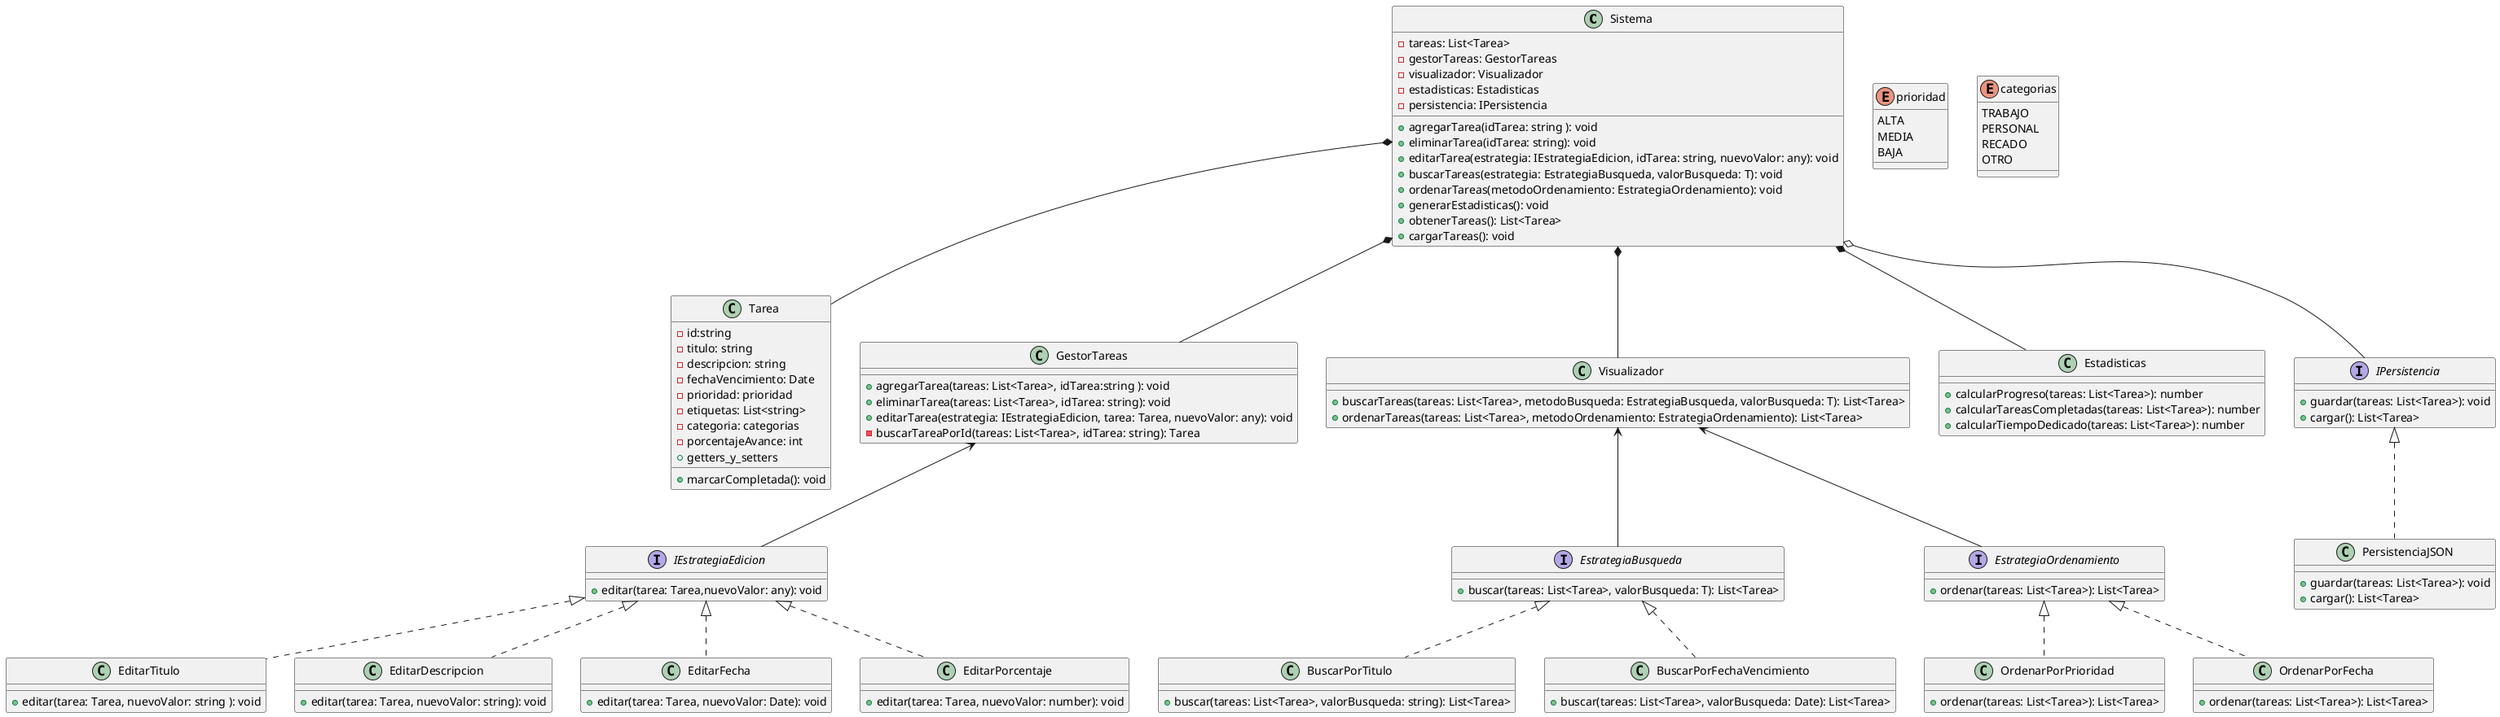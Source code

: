 @startuml TODO_app
' Definición de clases
class Sistema {
  - tareas: List<Tarea>
  - gestorTareas: GestorTareas
  - visualizador: Visualizador
  - estadisticas: Estadisticas
  - persistencia: IPersistencia
  + agregarTarea(idTarea: string ): void
  + eliminarTarea(idTarea: string): void
  + editarTarea(estrategia: IEstrategiaEdicion, idTarea: string, nuevoValor: any): void
  + buscarTareas(estrategia: EstrategiaBusqueda, valorBusqueda: T): void
  + ordenarTareas(metodoOrdenamiento: EstrategiaOrdenamiento): void
  + generarEstadisticas(): void
  + obtenerTareas(): List<Tarea>
  + cargarTareas(): void
}


class Tarea {
  -id:string
  - titulo: string
  - descripcion: string
  - fechaVencimiento: Date
  - prioridad: prioridad
  - etiquetas: List<string>
  - categoria: categorias
  - porcentajeAvance: int
  + getters_y_setters
  + marcarCompletada(): void
}

class GestorTareas {
  + agregarTarea(tareas: List<Tarea>, idTarea:string ): void
  + eliminarTarea(tareas: List<Tarea>, idTarea: string): void
  + editarTarea(estrategia: IEstrategiaEdicion, tarea: Tarea, nuevoValor: any): void
  - buscarTareaPorId(tareas: List<Tarea>, idTarea: string): Tarea
}

interface IEstrategiaEdicion {
  + editar(tarea: Tarea,nuevoValor: any): void
}

class EditarTitulo implements IEstrategiaEdicion {
  + editar(tarea: Tarea, nuevoValor: string ): void
}

class EditarDescripcion implements IEstrategiaEdicion {
  + editar(tarea: Tarea, nuevoValor: string): void
}

class EditarFecha implements IEstrategiaEdicion {
  + editar(tarea: Tarea, nuevoValor: Date): void
}

class EditarPorcentaje implements IEstrategiaEdicion {
  + editar(tarea: Tarea, nuevoValor: number): void
}

class Visualizador {
  + buscarTareas(tareas: List<Tarea>, metodoBusqueda: EstrategiaBusqueda, valorBusqueda: T): List<Tarea>
  + ordenarTareas(tareas: List<Tarea>, metodoOrdenamiento: EstrategiaOrdenamiento): List<Tarea>
}


interface EstrategiaBusqueda {
  + buscar(tareas: List<Tarea>, valorBusqueda: T): List<Tarea>
}

class BuscarPorTitulo implements EstrategiaBusqueda {
  + buscar(tareas: List<Tarea>, valorBusqueda: string): List<Tarea>
}

class BuscarPorFechaVencimiento implements EstrategiaBusqueda {
  + buscar(tareas: List<Tarea>, valorBusqueda: Date): List<Tarea>
}

interface EstrategiaOrdenamiento {
  + ordenar(tareas: List<Tarea>): List<Tarea>
}

class OrdenarPorPrioridad implements EstrategiaOrdenamiento {
  + ordenar(tareas: List<Tarea>): List<Tarea>
}

class OrdenarPorFecha implements EstrategiaOrdenamiento {
  + ordenar(tareas: List<Tarea>): List<Tarea>
}

class Estadisticas {
  + calcularProgreso(tareas: List<Tarea>): number
  + calcularTareasCompletadas(tareas: List<Tarea>): number
  + calcularTiempoDedicado(tareas: List<Tarea>): number
}

interface IPersistencia {
  + guardar(tareas: List<Tarea>): void
  + cargar(): List<Tarea>
}

class PersistenciaJSON implements IPersistencia {
  + guardar(tareas: List<Tarea>): void
  + cargar(): List<Tarea>
}

'ENUM
enum prioridad{
  ALTA
    MEDIA
    BAJA
  }
  enum categorias{
    TRABAJO
    PERSONAL
    RECADO
    OTRO
  }



  ' Relaciones
  Sistema *-- Tarea
  Sistema *-- GestorTareas
  Sistema *-- Visualizador
  Sistema *-- Estadisticas
  Sistema o-- IPersistencia

  GestorTareas <-- IEstrategiaEdicion

  Visualizador <-- EstrategiaBusqueda
  Visualizador <-- EstrategiaOrdenamiento

  @enduml